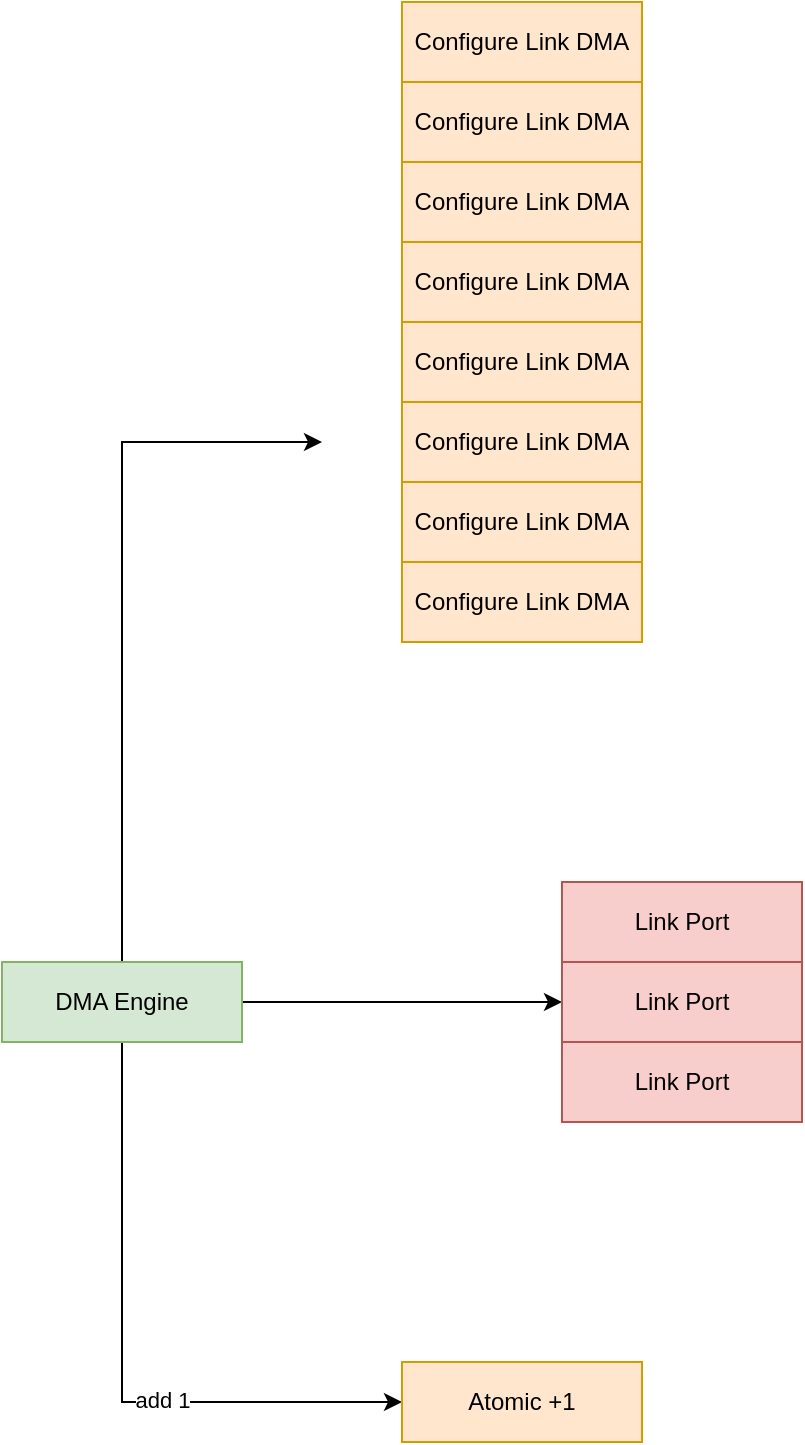 <mxfile version="22.1.17" type="github">
  <diagram name="Page-1" id="aVFYZMiSky3yqIOjy_Kf">
    <mxGraphModel dx="2074" dy="2246" grid="1" gridSize="10" guides="1" tooltips="1" connect="1" arrows="1" fold="1" page="1" pageScale="1" pageWidth="850" pageHeight="1100" math="0" shadow="0">
      <root>
        <mxCell id="0" />
        <mxCell id="1" parent="0" />
        <mxCell id="TCqQ4G7pc4lWp9VlTtWD-5" value="" style="edgeStyle=orthogonalEdgeStyle;rounded=0;orthogonalLoop=1;jettySize=auto;html=1;" edge="1" parent="1" source="TCqQ4G7pc4lWp9VlTtWD-1" target="TCqQ4G7pc4lWp9VlTtWD-2">
          <mxGeometry relative="1" as="geometry">
            <Array as="points">
              <mxPoint x="180" y="340" />
            </Array>
          </mxGeometry>
        </mxCell>
        <mxCell id="TCqQ4G7pc4lWp9VlTtWD-16" value="add 1" style="edgeLabel;html=1;align=center;verticalAlign=middle;resizable=0;points=[];" vertex="1" connectable="0" parent="TCqQ4G7pc4lWp9VlTtWD-5">
          <mxGeometry x="0.25" y="1" relative="1" as="geometry">
            <mxPoint as="offset" />
          </mxGeometry>
        </mxCell>
        <mxCell id="TCqQ4G7pc4lWp9VlTtWD-6" value="" style="edgeStyle=orthogonalEdgeStyle;rounded=0;orthogonalLoop=1;jettySize=auto;html=1;" edge="1" parent="1" source="TCqQ4G7pc4lWp9VlTtWD-1">
          <mxGeometry relative="1" as="geometry">
            <mxPoint x="280" y="-140" as="targetPoint" />
            <Array as="points">
              <mxPoint x="180" y="-140" />
            </Array>
          </mxGeometry>
        </mxCell>
        <mxCell id="TCqQ4G7pc4lWp9VlTtWD-8" value="" style="edgeStyle=orthogonalEdgeStyle;rounded=0;orthogonalLoop=1;jettySize=auto;html=1;" edge="1" parent="1" source="TCqQ4G7pc4lWp9VlTtWD-1" target="TCqQ4G7pc4lWp9VlTtWD-4">
          <mxGeometry relative="1" as="geometry" />
        </mxCell>
        <mxCell id="TCqQ4G7pc4lWp9VlTtWD-1" value="DMA Engine" style="rounded=0;whiteSpace=wrap;html=1;fillColor=#d5e8d4;strokeColor=#82b366;" vertex="1" parent="1">
          <mxGeometry x="120" y="120" width="120" height="40" as="geometry" />
        </mxCell>
        <mxCell id="TCqQ4G7pc4lWp9VlTtWD-2" value="Atomic +1" style="rounded=0;whiteSpace=wrap;html=1;fillColor=#ffe6cc;strokeColor=#d79b00;" vertex="1" parent="1">
          <mxGeometry x="320" y="320" width="120" height="40" as="geometry" />
        </mxCell>
        <mxCell id="TCqQ4G7pc4lWp9VlTtWD-3" value="Configure Link DMA" style="rounded=0;whiteSpace=wrap;html=1;fillColor=#ffe6cc;strokeColor=#d79b00;" vertex="1" parent="1">
          <mxGeometry x="320" y="-200" width="120" height="40" as="geometry" />
        </mxCell>
        <mxCell id="TCqQ4G7pc4lWp9VlTtWD-4" value="Link Port" style="rounded=0;whiteSpace=wrap;html=1;fillColor=#f8cecc;strokeColor=#b85450;" vertex="1" parent="1">
          <mxGeometry x="400" y="120" width="120" height="40" as="geometry" />
        </mxCell>
        <mxCell id="TCqQ4G7pc4lWp9VlTtWD-9" value="Configure Link DMA" style="rounded=0;whiteSpace=wrap;html=1;fillColor=#ffe6cc;strokeColor=#d79b00;" vertex="1" parent="1">
          <mxGeometry x="320" y="-160" width="120" height="40" as="geometry" />
        </mxCell>
        <mxCell id="TCqQ4G7pc4lWp9VlTtWD-10" value="Configure Link DMA" style="rounded=0;whiteSpace=wrap;html=1;fillColor=#ffe6cc;strokeColor=#d79b00;" vertex="1" parent="1">
          <mxGeometry x="320" y="-120" width="120" height="40" as="geometry" />
        </mxCell>
        <mxCell id="TCqQ4G7pc4lWp9VlTtWD-11" value="Configure Link DMA" style="rounded=0;whiteSpace=wrap;html=1;fillColor=#ffe6cc;strokeColor=#d79b00;" vertex="1" parent="1">
          <mxGeometry x="320" y="-80" width="120" height="40" as="geometry" />
        </mxCell>
        <mxCell id="TCqQ4G7pc4lWp9VlTtWD-12" value="Configure Link DMA" style="rounded=0;whiteSpace=wrap;html=1;fillColor=#ffe6cc;strokeColor=#d79b00;" vertex="1" parent="1">
          <mxGeometry x="320" y="-360" width="120" height="40" as="geometry" />
        </mxCell>
        <mxCell id="TCqQ4G7pc4lWp9VlTtWD-13" value="Configure Link DMA" style="rounded=0;whiteSpace=wrap;html=1;fillColor=#ffe6cc;strokeColor=#d79b00;" vertex="1" parent="1">
          <mxGeometry x="320" y="-320" width="120" height="40" as="geometry" />
        </mxCell>
        <mxCell id="TCqQ4G7pc4lWp9VlTtWD-14" value="Configure Link DMA" style="rounded=0;whiteSpace=wrap;html=1;fillColor=#ffe6cc;strokeColor=#d79b00;" vertex="1" parent="1">
          <mxGeometry x="320" y="-280" width="120" height="40" as="geometry" />
        </mxCell>
        <mxCell id="TCqQ4G7pc4lWp9VlTtWD-15" value="Configure Link DMA" style="rounded=0;whiteSpace=wrap;html=1;fillColor=#ffe6cc;strokeColor=#d79b00;" vertex="1" parent="1">
          <mxGeometry x="320" y="-240" width="120" height="40" as="geometry" />
        </mxCell>
        <mxCell id="TCqQ4G7pc4lWp9VlTtWD-21" value="Link Port" style="rounded=0;whiteSpace=wrap;html=1;fillColor=#f8cecc;strokeColor=#b85450;" vertex="1" parent="1">
          <mxGeometry x="400" y="80" width="120" height="40" as="geometry" />
        </mxCell>
        <mxCell id="TCqQ4G7pc4lWp9VlTtWD-22" value="Link Port" style="rounded=0;whiteSpace=wrap;html=1;fillColor=#f8cecc;strokeColor=#b85450;" vertex="1" parent="1">
          <mxGeometry x="400" y="160" width="120" height="40" as="geometry" />
        </mxCell>
      </root>
    </mxGraphModel>
  </diagram>
</mxfile>
